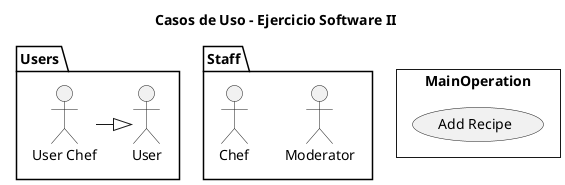@startuml yumlyUseCases

    title Casos de Uso - Ejercicio Software II

    skinparam Style strictuml 
    skinparam SequenceMessageAlignment center

    ' Definitions
        ' Actors
        package Staff {
            Actor :Moderator: 
            Actor :Chef:
        }

        package Users {
            Actor :User: as U
            Actor :User Chef: as UC
        }

        ' Use Cases
        rectangle MainOperation {
            usecase (Add Recipe) as (AddR)
        } 

        ' Relationships
            ' Users
            U <|-left- UC

@enduml